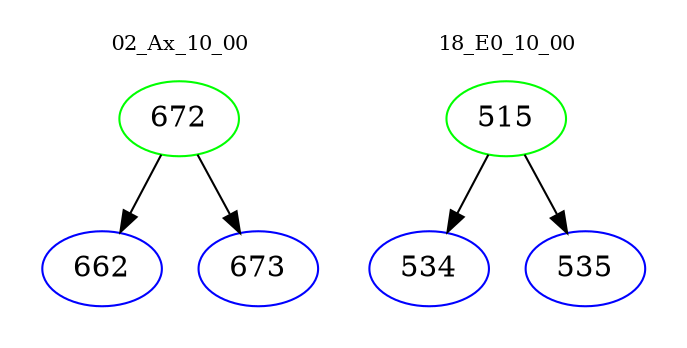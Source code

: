 digraph{
subgraph cluster_0 {
color = white
label = "02_Ax_10_00";
fontsize=10;
T0_672 [label="672", color="green"]
T0_672 -> T0_662 [color="black"]
T0_662 [label="662", color="blue"]
T0_672 -> T0_673 [color="black"]
T0_673 [label="673", color="blue"]
}
subgraph cluster_1 {
color = white
label = "18_E0_10_00";
fontsize=10;
T1_515 [label="515", color="green"]
T1_515 -> T1_534 [color="black"]
T1_534 [label="534", color="blue"]
T1_515 -> T1_535 [color="black"]
T1_535 [label="535", color="blue"]
}
}
